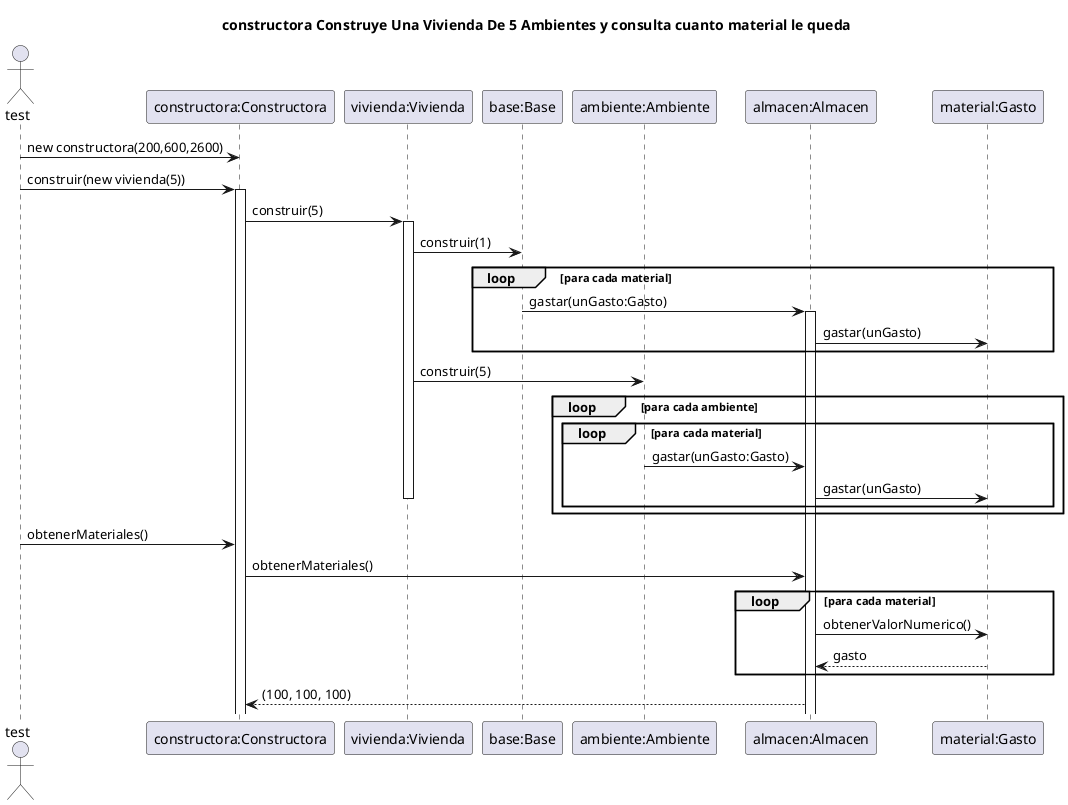 @startuml

title constructora Construye Una Vivienda De 5 Ambientes y consulta cuanto material le queda

Actor test

participant "constructora:Constructora" as constructora
participant "vivienda:Vivienda" as vivienda
participant "base:Base" as base
participant "ambiente:Ambiente" as ambiente
participant "almacen:Almacen" as almacen
participant "material:Gasto" as gasto

test -> constructora:new constructora(200,600,2600)
test -> constructora:construir(new vivienda(5))
activate constructora
constructora -> vivienda:construir(5)
activate vivienda 
vivienda -> base:construir(1)
loop para cada material 
base -> almacen:gastar(unGasto:Gasto)
activate almacen
almacen -> gasto:gastar(unGasto)
end
vivienda -> ambiente:construir(5)
loop para cada ambiente
loop para cada material
ambiente -> almacen:gastar(unGasto:Gasto)
almacen -> gasto:gastar(unGasto)
deactivate vivienda
end
end


test -> constructora:obtenerMateriales()
constructora -> almacen:obtenerMateriales()
loop para cada material
almacen -> gasto:obtenerValorNumerico()
gasto --> almacen:gasto
end
almacen --> constructora:(100, 100, 100)
@enduml
